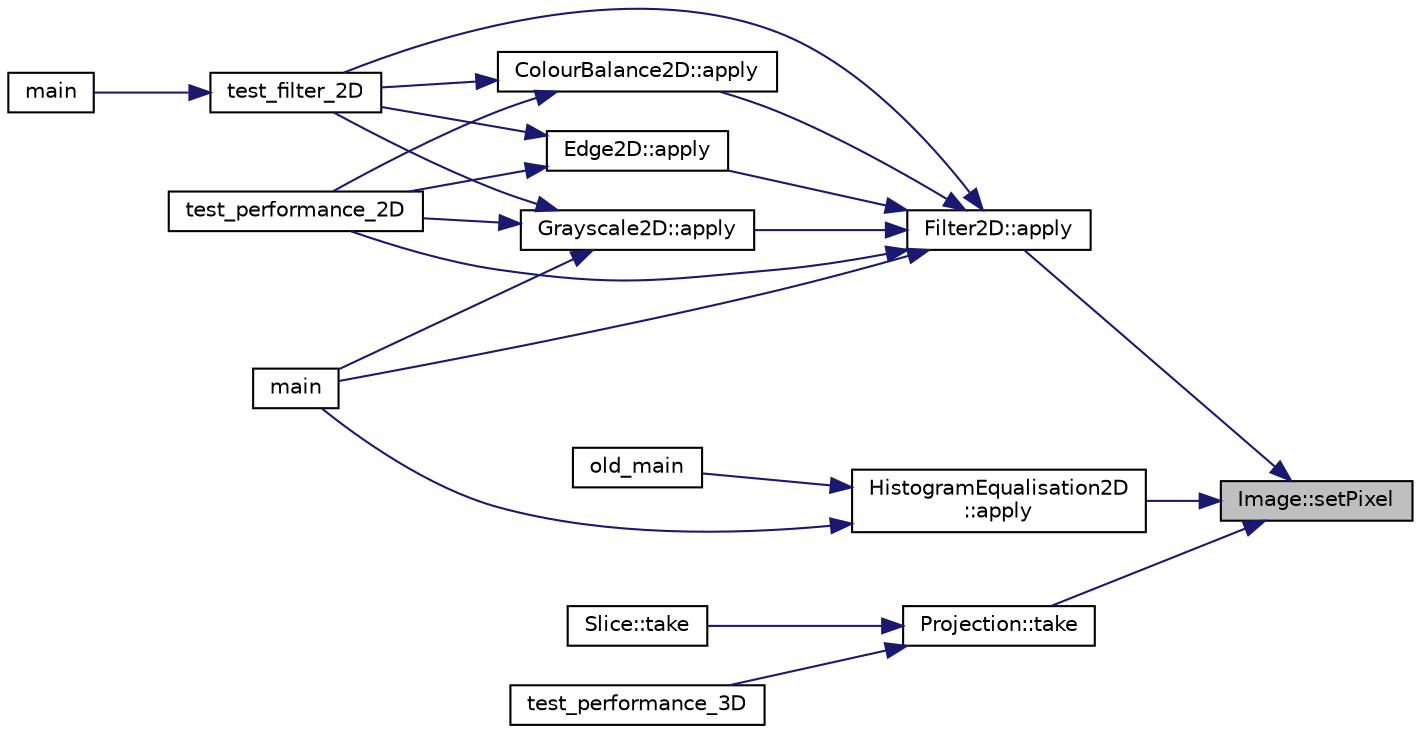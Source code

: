 digraph "Image::setPixel"
{
 // LATEX_PDF_SIZE
  edge [fontname="Helvetica",fontsize="10",labelfontname="Helvetica",labelfontsize="10"];
  node [fontname="Helvetica",fontsize="10",shape=record];
  rankdir="RL";
  Node1 [label="Image::setPixel",height=0.2,width=0.4,color="black", fillcolor="grey75", style="filled", fontcolor="black",tooltip="Sets the pixel value at the specified position."];
  Node1 -> Node2 [dir="back",color="midnightblue",fontsize="10",style="solid",fontname="Helvetica"];
  Node2 [label="Filter2D::apply",height=0.2,width=0.4,color="black", fillcolor="white", style="filled",URL="$classFilter2D.html#ad7117badae2b19ecf7db6bb4107d7f81",tooltip=" "];
  Node2 -> Node3 [dir="back",color="midnightblue",fontsize="10",style="solid",fontname="Helvetica"];
  Node3 [label="Grayscale2D::apply",height=0.2,width=0.4,color="black", fillcolor="white", style="filled",URL="$classGrayscale2D.html#a93d20386221396e2fcc54d1169877f49",tooltip=" "];
  Node3 -> Node4 [dir="back",color="midnightblue",fontsize="10",style="solid",fontname="Helvetica"];
  Node4 [label="main",height=0.2,width=0.4,color="black", fillcolor="white", style="filled",URL="$main_8cpp.html#a3c04138a5bfe5d72780bb7e82a18e627",tooltip=" "];
  Node3 -> Node5 [dir="back",color="midnightblue",fontsize="10",style="solid",fontname="Helvetica"];
  Node5 [label="test_filter_2D",height=0.2,width=0.4,color="black", fillcolor="white", style="filled",URL="$checkOutput_8cpp.html#a7882ae47b8acacf1a5fccb1cc47ab4fd",tooltip=" "];
  Node5 -> Node6 [dir="back",color="midnightblue",fontsize="10",style="solid",fontname="Helvetica"];
  Node6 [label="main",height=0.2,width=0.4,color="black", fillcolor="white", style="filled",URL="$checkOutput_8cpp.html#a3c04138a5bfe5d72780bb7e82a18e627",tooltip=" "];
  Node3 -> Node7 [dir="back",color="midnightblue",fontsize="10",style="solid",fontname="Helvetica"];
  Node7 [label="test_performance_2D",height=0.2,width=0.4,color="black", fillcolor="white", style="filled",URL="$checkOutput_8cpp.html#ad8e6aaf1c127ae3778d9c8ead18ee9b8",tooltip=" "];
  Node2 -> Node8 [dir="back",color="midnightblue",fontsize="10",style="solid",fontname="Helvetica"];
  Node8 [label="ColourBalance2D::apply",height=0.2,width=0.4,color="black", fillcolor="white", style="filled",URL="$classColourBalance2D.html#a07f60eaddba6ea60b7c246102450473f",tooltip=" "];
  Node8 -> Node5 [dir="back",color="midnightblue",fontsize="10",style="solid",fontname="Helvetica"];
  Node8 -> Node7 [dir="back",color="midnightblue",fontsize="10",style="solid",fontname="Helvetica"];
  Node2 -> Node9 [dir="back",color="midnightblue",fontsize="10",style="solid",fontname="Helvetica"];
  Node9 [label="Edge2D::apply",height=0.2,width=0.4,color="black", fillcolor="white", style="filled",URL="$classEdge2D.html#a9e1a030e596c845abf9bb7181e768bfa",tooltip=" "];
  Node9 -> Node5 [dir="back",color="midnightblue",fontsize="10",style="solid",fontname="Helvetica"];
  Node9 -> Node7 [dir="back",color="midnightblue",fontsize="10",style="solid",fontname="Helvetica"];
  Node2 -> Node4 [dir="back",color="midnightblue",fontsize="10",style="solid",fontname="Helvetica"];
  Node2 -> Node5 [dir="back",color="midnightblue",fontsize="10",style="solid",fontname="Helvetica"];
  Node2 -> Node7 [dir="back",color="midnightblue",fontsize="10",style="solid",fontname="Helvetica"];
  Node1 -> Node10 [dir="back",color="midnightblue",fontsize="10",style="solid",fontname="Helvetica"];
  Node10 [label="HistogramEqualisation2D\l::apply",height=0.2,width=0.4,color="black", fillcolor="white", style="filled",URL="$classHistogramEqualisation2D.html#a0c38d7be03938b884bdd8a5b5a5aa21b",tooltip=" "];
  Node10 -> Node4 [dir="back",color="midnightblue",fontsize="10",style="solid",fontname="Helvetica"];
  Node10 -> Node11 [dir="back",color="midnightblue",fontsize="10",style="solid",fontname="Helvetica"];
  Node11 [label="old_main",height=0.2,width=0.4,color="black", fillcolor="white", style="filled",URL="$minimal_8cpp.html#a4f248fe6bdc62df2f41c5abd34e81ed1",tooltip=" "];
  Node1 -> Node12 [dir="back",color="midnightblue",fontsize="10",style="solid",fontname="Helvetica"];
  Node12 [label="Projection::take",height=0.2,width=0.4,color="black", fillcolor="white", style="filled",URL="$classProjection.html#a3dc78809815af72a15b9be6d1b36d5ec",tooltip="Computes a 2D projection of volumetric data."];
  Node12 -> Node13 [dir="back",color="midnightblue",fontsize="10",style="solid",fontname="Helvetica"];
  Node13 [label="Slice::take",height=0.2,width=0.4,color="black", fillcolor="white", style="filled",URL="$classSlice.html#a999ae41d6741f41c1b28c017d0464510",tooltip="Extracts a 2D slice from 3D volumetric data along a specified axis."];
  Node12 -> Node14 [dir="back",color="midnightblue",fontsize="10",style="solid",fontname="Helvetica"];
  Node14 [label="test_performance_3D",height=0.2,width=0.4,color="black", fillcolor="white", style="filled",URL="$checkOutput_8cpp.html#a780d3a6cf535a02b73cfd092b24fd162",tooltip=" "];
}
